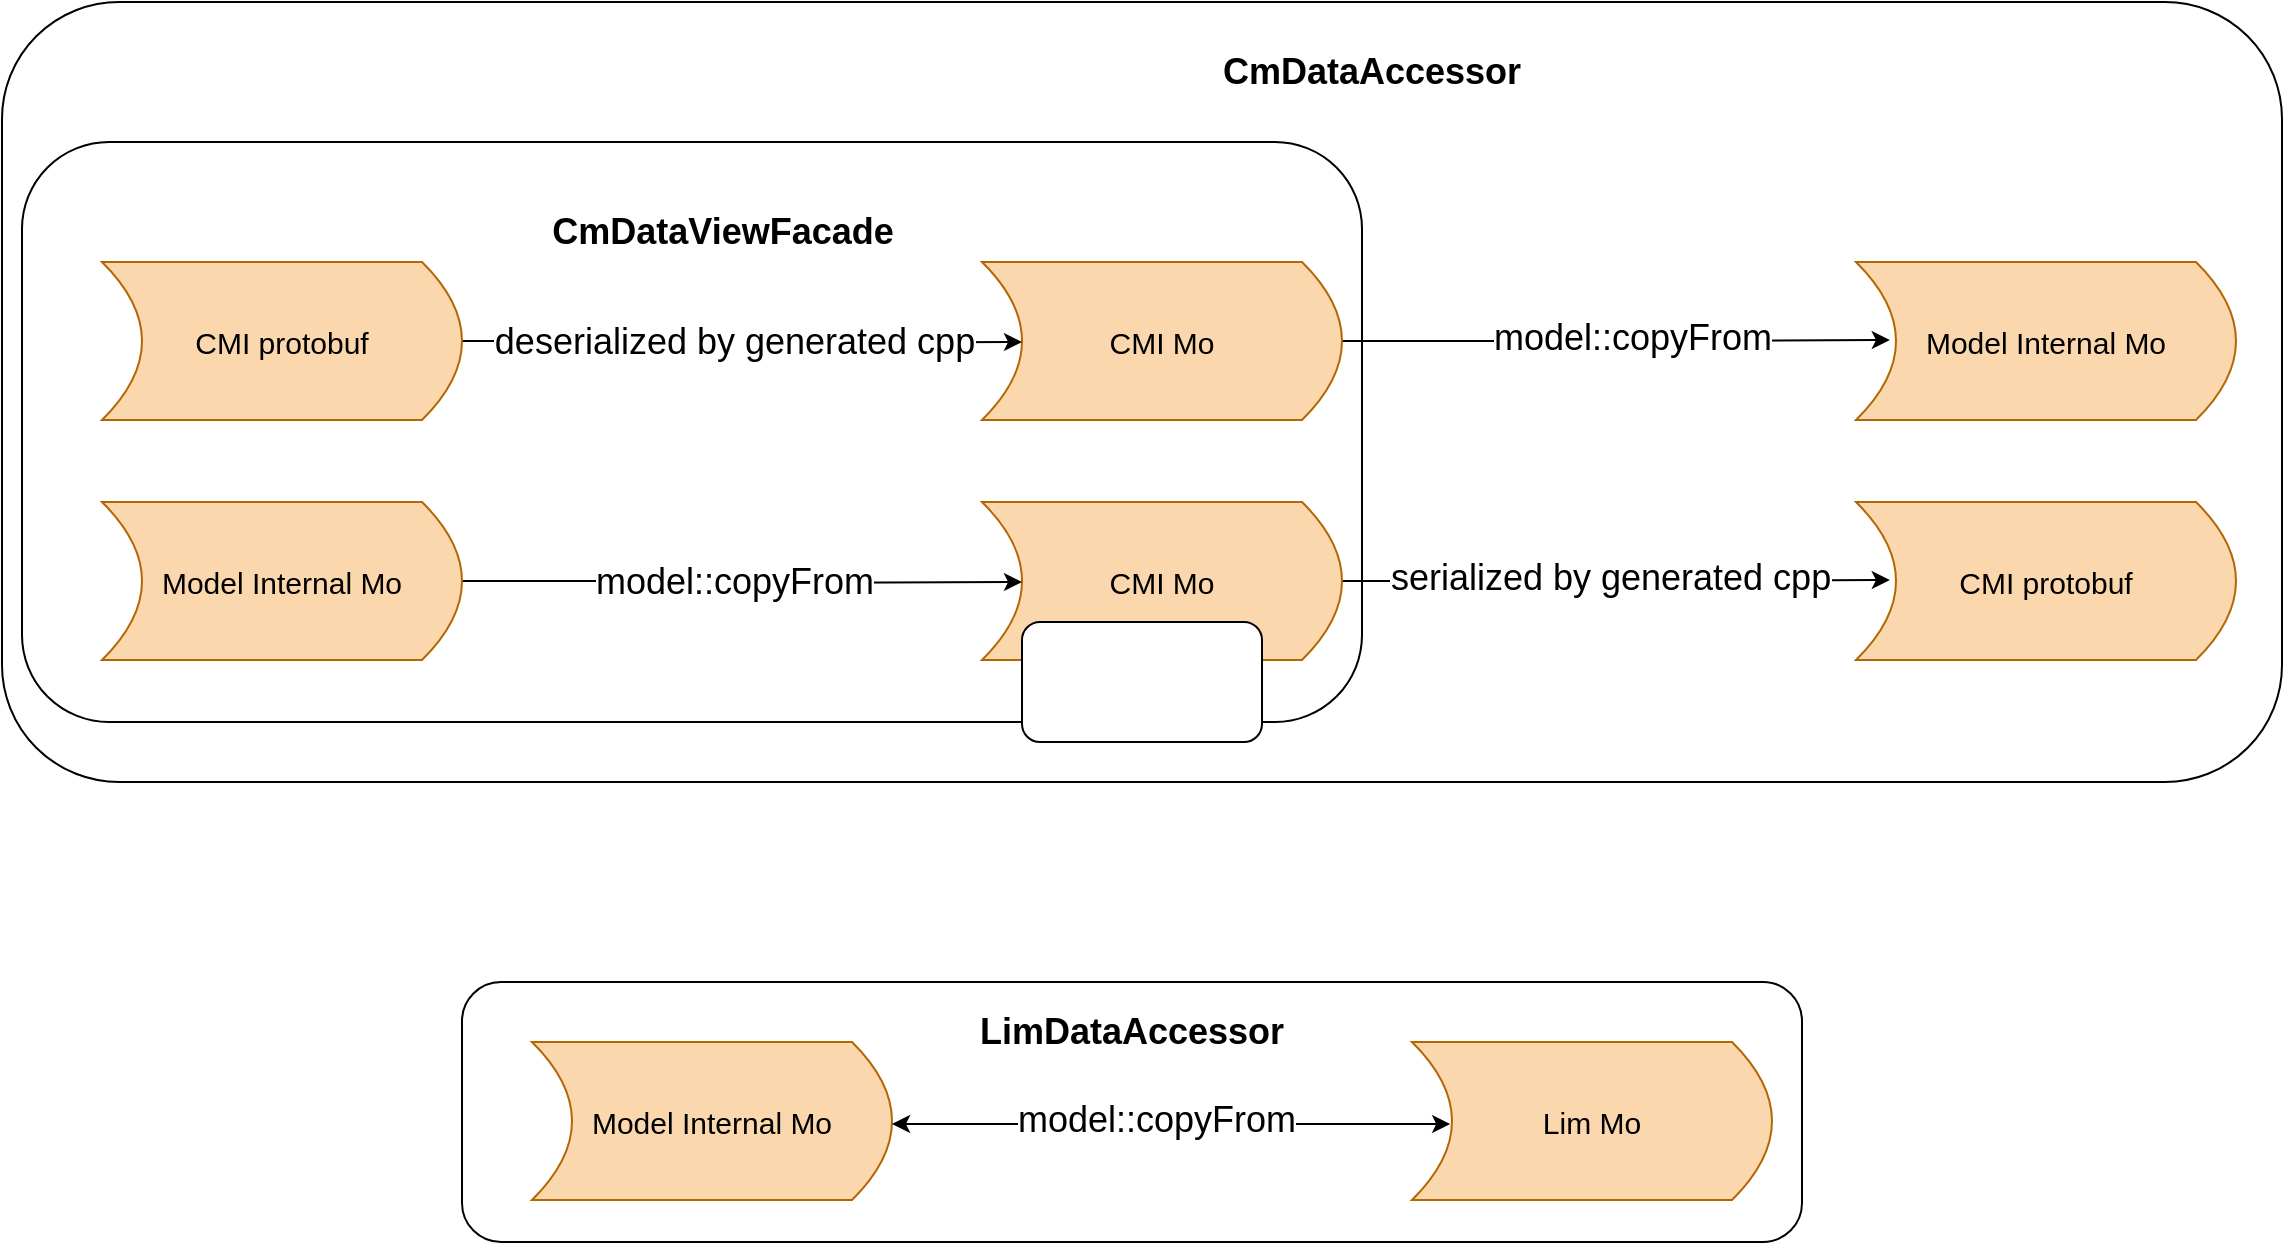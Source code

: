 <mxfile version="20.6.0" type="github">
  <diagram id="eDWfhT4UbHFhjne_GvuV" name="第 1 页">
    <mxGraphModel dx="1422" dy="762" grid="1" gridSize="10" guides="1" tooltips="1" connect="1" arrows="1" fold="1" page="1" pageScale="1" pageWidth="1169" pageHeight="1654" math="0" shadow="0">
      <root>
        <mxCell id="0" />
        <mxCell id="1" parent="0" />
        <mxCell id="hKcBIEpO0FBxgOj7Asnk-30" value="" style="rounded=1;whiteSpace=wrap;html=1;fontSize=18;fontColor=#00CC00;" vertex="1" parent="1">
          <mxGeometry x="240" y="660" width="670" height="130" as="geometry" />
        </mxCell>
        <mxCell id="hKcBIEpO0FBxgOj7Asnk-27" value="" style="rounded=1;whiteSpace=wrap;html=1;fontSize=18;" vertex="1" parent="1">
          <mxGeometry x="10" y="170" width="1140" height="390" as="geometry" />
        </mxCell>
        <mxCell id="hKcBIEpO0FBxgOj7Asnk-22" value="" style="rounded=1;whiteSpace=wrap;html=1;fontSize=18;" vertex="1" parent="1">
          <mxGeometry x="20" y="240" width="670" height="290" as="geometry" />
        </mxCell>
        <mxCell id="hKcBIEpO0FBxgOj7Asnk-6" style="edgeStyle=orthogonalEdgeStyle;rounded=0;orthogonalLoop=1;jettySize=auto;html=1;entryX=0.911;entryY=0.494;entryDx=0;entryDy=0;entryPerimeter=0;fontSize=15;fontColor=#000000;" edge="1" parent="1" source="hKcBIEpO0FBxgOj7Asnk-2" target="hKcBIEpO0FBxgOj7Asnk-4">
          <mxGeometry relative="1" as="geometry" />
        </mxCell>
        <mxCell id="hKcBIEpO0FBxgOj7Asnk-8" value="model::copyFrom" style="edgeLabel;html=1;align=center;verticalAlign=middle;resizable=0;points=[];fontSize=18;" vertex="1" connectable="0" parent="hKcBIEpO0FBxgOj7Asnk-6">
          <mxGeometry x="0.06" y="-1" relative="1" as="geometry">
            <mxPoint y="-2" as="offset" />
          </mxGeometry>
        </mxCell>
        <mxCell id="hKcBIEpO0FBxgOj7Asnk-2" value="CMI Mo" style="shape=dataStorage;whiteSpace=wrap;html=1;fixedSize=1;flipH=1;fontSize=15;fillColor=#fad7ac;strokeColor=#b46504;" vertex="1" parent="1">
          <mxGeometry x="500" y="300" width="180" height="79" as="geometry" />
        </mxCell>
        <mxCell id="hKcBIEpO0FBxgOj7Asnk-5" style="edgeStyle=orthogonalEdgeStyle;rounded=0;orthogonalLoop=1;jettySize=auto;html=1;fontSize=15;" edge="1" parent="1" source="hKcBIEpO0FBxgOj7Asnk-3">
          <mxGeometry relative="1" as="geometry">
            <mxPoint x="520" y="340" as="targetPoint" />
          </mxGeometry>
        </mxCell>
        <mxCell id="hKcBIEpO0FBxgOj7Asnk-7" value="deserialized by generated cpp" style="edgeLabel;html=1;align=center;verticalAlign=middle;resizable=0;points=[];fontSize=18;" vertex="1" connectable="0" parent="hKcBIEpO0FBxgOj7Asnk-5">
          <mxGeometry x="-0.274" y="2" relative="1" as="geometry">
            <mxPoint x="34" y="2" as="offset" />
          </mxGeometry>
        </mxCell>
        <mxCell id="hKcBIEpO0FBxgOj7Asnk-3" value="CMI protobuf" style="shape=dataStorage;whiteSpace=wrap;html=1;fixedSize=1;flipH=1;fontSize=15;fillColor=#fad7ac;strokeColor=#b46504;" vertex="1" parent="1">
          <mxGeometry x="60" y="300" width="180" height="79" as="geometry" />
        </mxCell>
        <mxCell id="hKcBIEpO0FBxgOj7Asnk-4" value="Model Internal Mo" style="shape=dataStorage;whiteSpace=wrap;html=1;fixedSize=1;flipH=1;fontSize=15;fillColor=#fad7ac;strokeColor=#b46504;" vertex="1" parent="1">
          <mxGeometry x="937" y="300" width="190" height="79" as="geometry" />
        </mxCell>
        <mxCell id="hKcBIEpO0FBxgOj7Asnk-9" style="edgeStyle=orthogonalEdgeStyle;rounded=0;orthogonalLoop=1;jettySize=auto;html=1;entryX=0.911;entryY=0.494;entryDx=0;entryDy=0;entryPerimeter=0;fontSize=15;" edge="1" parent="1" source="hKcBIEpO0FBxgOj7Asnk-11" target="hKcBIEpO0FBxgOj7Asnk-15">
          <mxGeometry relative="1" as="geometry" />
        </mxCell>
        <mxCell id="hKcBIEpO0FBxgOj7Asnk-10" value="serialized by generated cpp" style="edgeLabel;html=1;align=center;verticalAlign=middle;resizable=0;points=[];fontSize=18;" vertex="1" connectable="0" parent="hKcBIEpO0FBxgOj7Asnk-9">
          <mxGeometry x="0.06" y="-1" relative="1" as="geometry">
            <mxPoint x="-11" y="-2" as="offset" />
          </mxGeometry>
        </mxCell>
        <mxCell id="hKcBIEpO0FBxgOj7Asnk-11" value="CMI Mo" style="shape=dataStorage;whiteSpace=wrap;html=1;fixedSize=1;flipH=1;fontSize=15;fillColor=#fad7ac;strokeColor=#b46504;" vertex="1" parent="1">
          <mxGeometry x="500" y="420" width="180" height="79" as="geometry" />
        </mxCell>
        <mxCell id="hKcBIEpO0FBxgOj7Asnk-12" style="edgeStyle=orthogonalEdgeStyle;rounded=0;orthogonalLoop=1;jettySize=auto;html=1;fontSize=15;" edge="1" parent="1" source="hKcBIEpO0FBxgOj7Asnk-14">
          <mxGeometry relative="1" as="geometry">
            <mxPoint x="520" y="460" as="targetPoint" />
          </mxGeometry>
        </mxCell>
        <mxCell id="hKcBIEpO0FBxgOj7Asnk-13" value="model::copyFrom" style="edgeLabel;html=1;align=center;verticalAlign=middle;resizable=0;points=[];fontSize=18;" vertex="1" connectable="0" parent="hKcBIEpO0FBxgOj7Asnk-12">
          <mxGeometry x="-0.274" y="2" relative="1" as="geometry">
            <mxPoint x="34" y="2" as="offset" />
          </mxGeometry>
        </mxCell>
        <mxCell id="hKcBIEpO0FBxgOj7Asnk-14" value="Model Internal Mo" style="shape=dataStorage;whiteSpace=wrap;html=1;fixedSize=1;flipH=1;fontSize=15;fillColor=#fad7ac;strokeColor=#b46504;" vertex="1" parent="1">
          <mxGeometry x="60" y="420" width="180" height="79" as="geometry" />
        </mxCell>
        <mxCell id="hKcBIEpO0FBxgOj7Asnk-15" value="CMI protobuf" style="shape=dataStorage;whiteSpace=wrap;html=1;fixedSize=1;flipH=1;fontSize=15;fillColor=#fad7ac;strokeColor=#b46504;" vertex="1" parent="1">
          <mxGeometry x="937" y="420" width="190" height="79" as="geometry" />
        </mxCell>
        <mxCell id="hKcBIEpO0FBxgOj7Asnk-16" value="Lim Mo" style="shape=dataStorage;whiteSpace=wrap;html=1;fixedSize=1;flipH=1;fontSize=15;fillColor=#fad7ac;strokeColor=#b46504;" vertex="1" parent="1">
          <mxGeometry x="715" y="690" width="180" height="79" as="geometry" />
        </mxCell>
        <mxCell id="hKcBIEpO0FBxgOj7Asnk-19" value="Model Internal Mo" style="shape=dataStorage;whiteSpace=wrap;html=1;fixedSize=1;flipH=1;fontSize=15;fillColor=#fad7ac;strokeColor=#b46504;" vertex="1" parent="1">
          <mxGeometry x="275" y="690" width="180" height="79" as="geometry" />
        </mxCell>
        <mxCell id="hKcBIEpO0FBxgOj7Asnk-20" value="" style="endArrow=classic;startArrow=classic;html=1;rounded=0;fontSize=18;entryX=0.894;entryY=0.519;entryDx=0;entryDy=0;entryPerimeter=0;" edge="1" parent="1" target="hKcBIEpO0FBxgOj7Asnk-16">
          <mxGeometry width="50" height="50" relative="1" as="geometry">
            <mxPoint x="455" y="731" as="sourcePoint" />
            <mxPoint x="825" y="660" as="targetPoint" />
          </mxGeometry>
        </mxCell>
        <mxCell id="hKcBIEpO0FBxgOj7Asnk-21" value="model::copyFrom" style="edgeLabel;html=1;align=center;verticalAlign=middle;resizable=0;points=[];fontSize=18;" vertex="1" connectable="0" parent="hKcBIEpO0FBxgOj7Asnk-20">
          <mxGeometry x="-0.154" y="2" relative="1" as="geometry">
            <mxPoint x="14" as="offset" />
          </mxGeometry>
        </mxCell>
        <mxCell id="hKcBIEpO0FBxgOj7Asnk-24" value="CmDataViewFacade" style="text;html=1;strokeColor=none;fillColor=none;align=center;verticalAlign=middle;whiteSpace=wrap;rounded=0;fontSize=18;fontStyle=1" vertex="1" parent="1">
          <mxGeometry x="282.5" y="270" width="175" height="30" as="geometry" />
        </mxCell>
        <mxCell id="hKcBIEpO0FBxgOj7Asnk-28" value="CmDataAccessor" style="text;html=1;strokeColor=none;fillColor=none;align=center;verticalAlign=middle;whiteSpace=wrap;rounded=0;fontSize=18;fontStyle=1" vertex="1" parent="1">
          <mxGeometry x="620" y="190" width="150" height="30" as="geometry" />
        </mxCell>
        <mxCell id="hKcBIEpO0FBxgOj7Asnk-29" value="" style="rounded=1;whiteSpace=wrap;html=1;fontSize=18;fontColor=#00CC00;" vertex="1" parent="1">
          <mxGeometry x="520" y="480" width="120" height="60" as="geometry" />
        </mxCell>
        <mxCell id="hKcBIEpO0FBxgOj7Asnk-31" value="LimDataAccessor" style="text;html=1;strokeColor=none;fillColor=none;align=center;verticalAlign=middle;whiteSpace=wrap;rounded=0;fontSize=18;fontStyle=1" vertex="1" parent="1">
          <mxGeometry x="500" y="670" width="150" height="30" as="geometry" />
        </mxCell>
      </root>
    </mxGraphModel>
  </diagram>
</mxfile>
